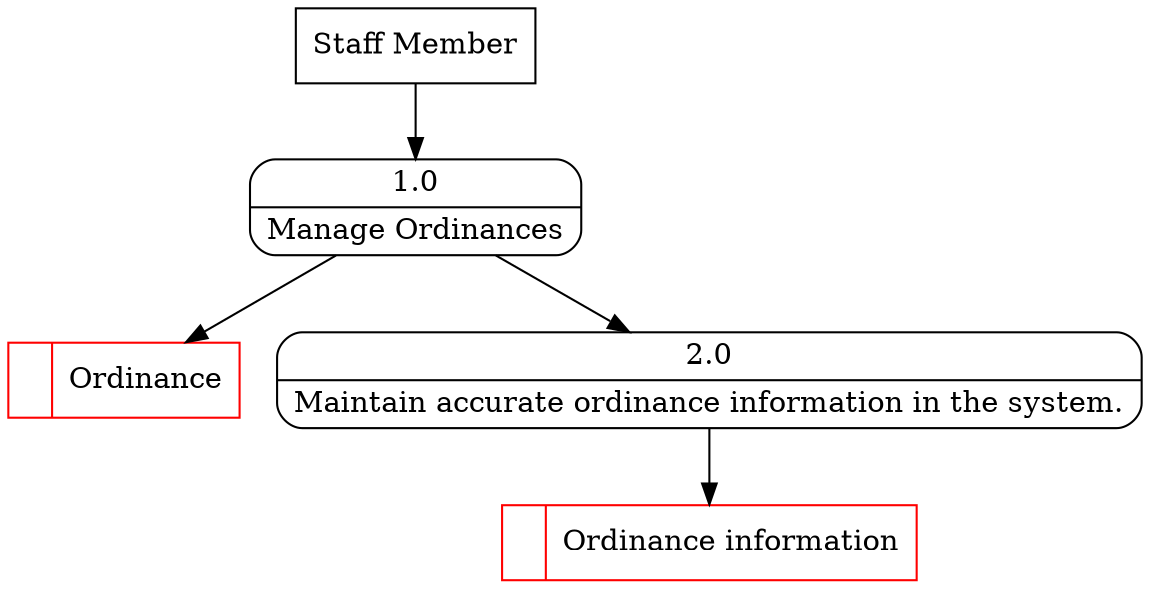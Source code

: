 digraph dfd2{ 
node[shape=record]
200 [label="<f0>  |<f1> Ordinance " color=red];
201 [label="Staff Member" shape=box];
202 [label="{<f0> 1.0|<f1> Manage Ordinances }" shape=Mrecord];
2 [label="{<f0> 2.0|<f1> Maintain accurate ordinance information in the system. }" shape=Mrecord];
202 -> 2
1001 [label="<f0>  |<f1> Ordinance information " color=red];
2 -> 1001
201 -> 202
202 -> 200
}
